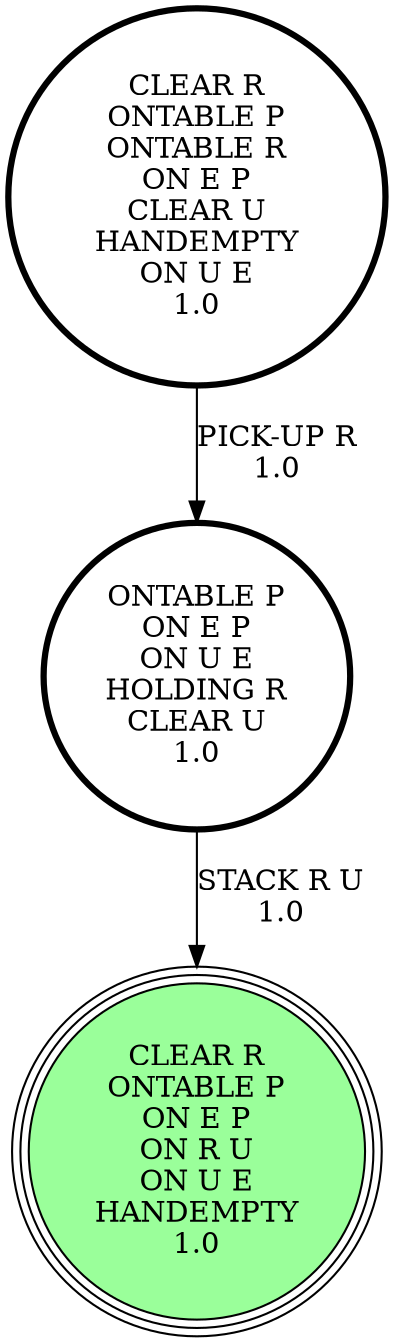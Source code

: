 digraph {
"CLEAR R\nONTABLE P\nONTABLE R\nON E P\nCLEAR U\nHANDEMPTY\nON U E\n1.0\n" -> "ONTABLE P\nON E P\nON U E\nHOLDING R\nCLEAR U\n1.0\n"[label="PICK-UP R\n1.0\n"];
"ONTABLE P\nON E P\nON U E\nHOLDING R\nCLEAR U\n1.0\n" -> "CLEAR R\nONTABLE P\nON E P\nON R U\nON U E\nHANDEMPTY\n1.0\n"[label="STACK R U\n1.0\n"];
"CLEAR R\nONTABLE P\nON E P\nON R U\nON U E\nHANDEMPTY\n1.0\n" [shape=circle, style=filled, fillcolor=palegreen1, peripheries=3];
"CLEAR R\nONTABLE P\nONTABLE R\nON E P\nCLEAR U\nHANDEMPTY\nON U E\n1.0\n" [shape=circle, penwidth=3];
"CLEAR R\nONTABLE P\nON E P\nON R U\nON U E\nHANDEMPTY\n1.0\n" [shape=circle, style=filled, fillcolor=palegreen1, peripheries=3];
"ONTABLE P\nON E P\nON U E\nHOLDING R\nCLEAR U\n1.0\n" [shape=circle, penwidth=3];
}
